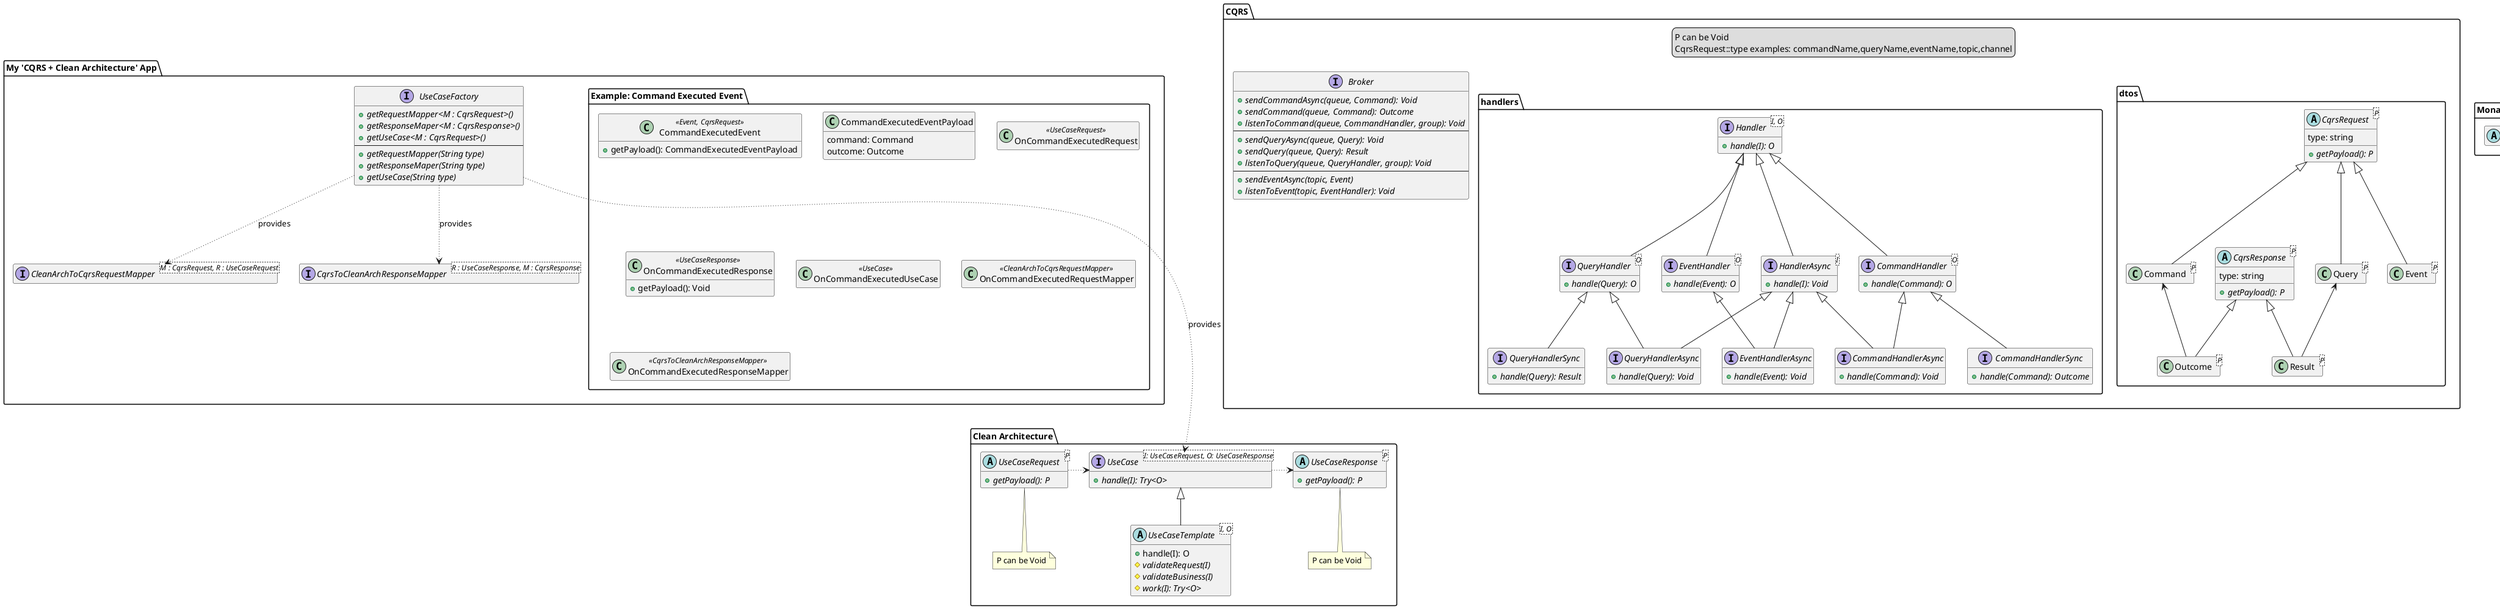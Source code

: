 @startuml clean_arch
hide empty members

package CQRS {
  package dtos {
    abstract class CqrsRequest<P> {
      type: string
      {abstract} +getPayload(): P
    }
    abstract class CqrsResponse<P> {
      type: string
      {abstract} +getPayload(): P
    }
    class Command<P>
    class Query<P>
    class Event<P>
    class Outcome<P>
    class Result<P>
    Command <-- Outcome
    Query <-- Result
    CqrsRequest <|-- Command
    CqrsRequest <|-- Query
    CqrsRequest <|-- Event
    CqrsResponse <|-- Outcome
    CqrsResponse <|-- Result
  }
  package handlers {
    interface Handler<I, O> {
      {abstract} +handle(I): O
    }
    interface HandlerAsync<I> {
      {abstract} +handle(I): Void
    }
    interface QueryHandler<O> {
      {abstract} +handle(Query): O
    }
    interface QueryHandlerSync {
      {abstract} +handle(Query): Result
    }
    interface QueryHandlerAsync {
      {abstract} +handle(Query): Void
    }
    interface CommandHandler<O> {
      {abstract} +handle(Command): O
    }
    interface CommandHandlerSync {
      {abstract} +handle(Command): Outcome
    }
    interface CommandHandlerAsync {
      {abstract} +handle(Command): Void
    }
    interface EventHandler<O> {
      {abstract} +handle(Event): O
    }
    interface EventHandlerAsync {
      {abstract} +handle(Event): Void
    }
    Handler <|-- HandlerAsync
    Handler <|-- CommandHandler
    Handler <|-- QueryHandler
    Handler <|-- EventHandler
    HandlerAsync <|-- CommandHandlerAsync
    HandlerAsync <|-- QueryHandlerAsync
    HandlerAsync <|-- EventHandlerAsync
    CommandHandler <|-- CommandHandlerAsync
    CommandHandler <|-- CommandHandlerSync
    QueryHandler <|-- QueryHandlerAsync
    QueryHandler <|-- QueryHandlerSync
    EventHandler <|-- EventHandlerAsync
  }
  interface Broker {
    {abstract} +sendCommandAsync(queue, Command): Void
    {abstract} +sendCommand(queue, Command): Outcome
    {abstract} +listenToCommand(queue, CommandHandler, group): Void
    ---
    {abstract} +sendQueryAsync(queue, Query): Void
    {abstract} +sendQuery(queue, Query): Result
    {abstract} +listenToQuery(queue, QueryHandler, group): Void
    ---
    {abstract} +sendEventAsync(topic, Event)
    {abstract} +listenToEvent(topic, EventHandler): Void
  }
  legend
    P can be Void
    CqrsRequest::type examples: commandName,queryName,eventName,topic,channel
  endlegend
}
package "Clean Architecture" as CLEANARCH {
  abstract class UseCaseRequest<P> {
    {abstract} +getPayload(): P
  }
  abstract class UseCaseResponse<P> {
    {abstract} +getPayload(): P
  }
  note bottom of UseCaseRequest : P can be Void
  note bottom of UseCaseResponse : P can be Void
  interface UseCase<I: UseCaseRequest, O: UseCaseResponse> {
    {abstract} +handle(I): Try<O>
  }
  abstract class UseCaseTemplate<I, O> {
    +handle(I): O
    {abstract} #validateRequest(I)
    {abstract} #validateBusiness(I)
    {abstract} #work(I): Try<O>
  }
  ' note bottom of UseCaseTemplate : handle() uses Try pattern
  UseCase <|-- UseCaseTemplate
  UseCaseRequest .[dotted]right.> UseCase
  UseCase .[dotted]right.> UseCaseResponse
}
package Monads {
  abstract class Try<T>
}
package "My 'CQRS + Clean Architecture' App" {
  interface UseCaseFactory {
    {abstract} +getRequestMapper<M : CqrsRequest>()
    {abstract} +getResponseMaper<M : CqrsResponse>()
    {abstract} +getUseCase<M : CqrsRequest>()
    ---
    {abstract} +getRequestMapper(String type)
    {abstract} +getResponseMaper(String type)
    {abstract} +getUseCase(String type)
  }
  interface CleanArchToCqrsRequestMapper<M : CqrsRequest, R : UseCaseRequest>
  interface CqrsToCleanArchResponseMapper<R : UseCaseResponse, M : CqrsResponse>
  UseCaseFactory -[dotted]-> CleanArchToCqrsRequestMapper : provides
  UseCaseFactory -[dotted]-> CqrsToCleanArchResponseMapper : provides
  UseCaseFactory --[dotted]--> UseCase : provides

  package "Example: Command Executed Event" {
    class CommandExecutedEvent<<Event, CqrsRequest>> {
      +getPayload(): CommandExecutedEventPayload
    }
    class CommandExecutedEventPayload {
      command: Command
      outcome: Outcome
    }
    class OnCommandExecutedRequest<<UseCaseRequest>>
    class OnCommandExecutedResponse<<UseCaseResponse>> {
      +getPayload(): Void
    }
    class OnCommandExecutedUseCase<<UseCase>>
    class OnCommandExecutedRequestMapper<<CleanArchToCqrsRequestMapper>>
    class OnCommandExecutedResponseMapper<<CqrsToCleanArchResponseMapper>>
  }
}
@enduml
